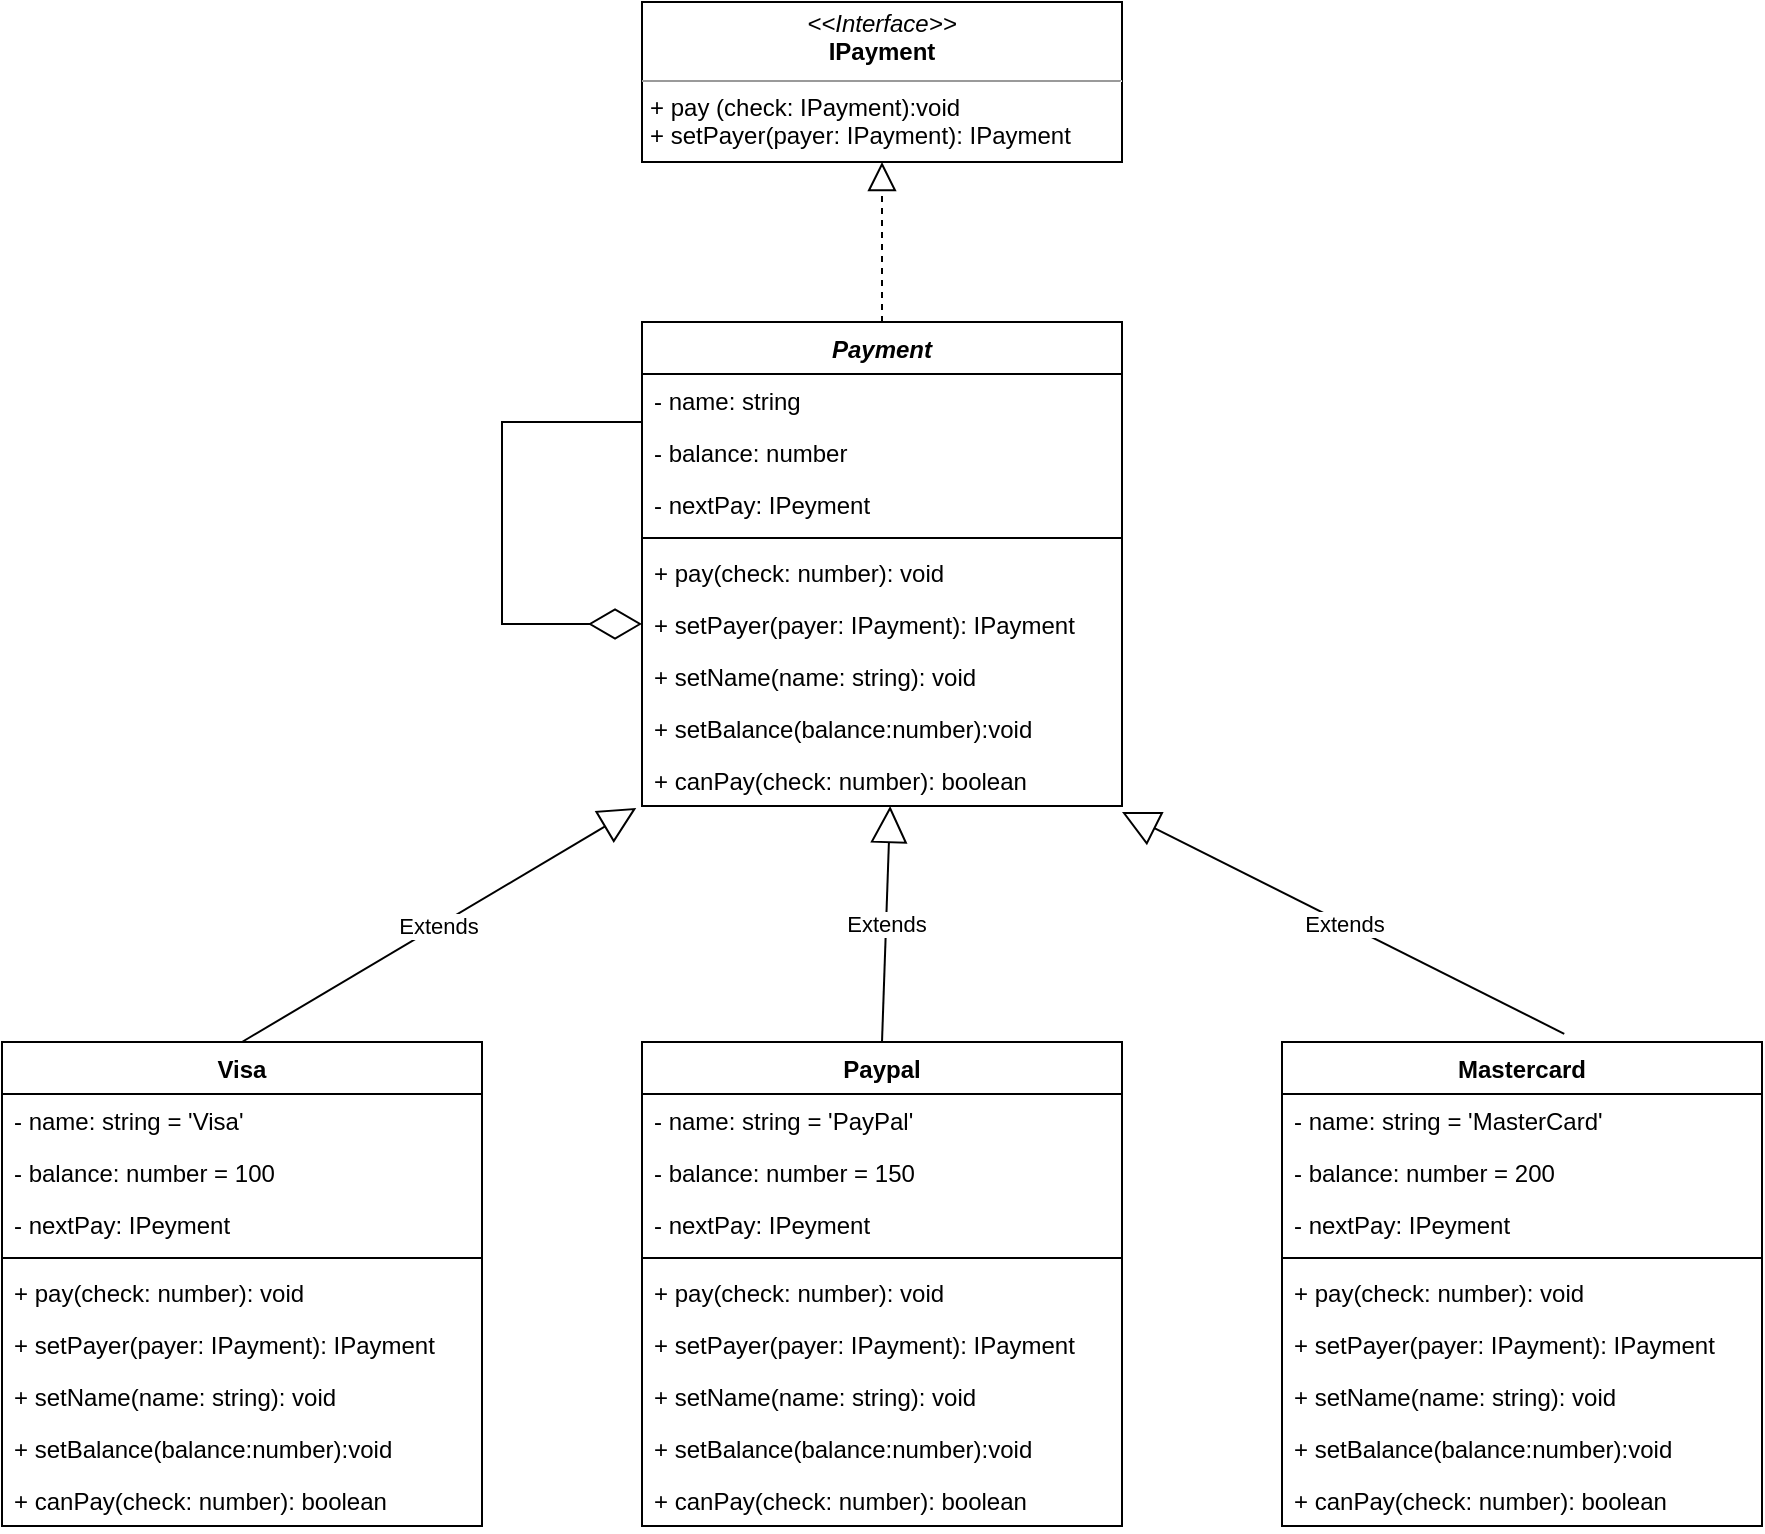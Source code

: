 <mxfile version="20.8.16" type="device"><diagram name="Page-1" id="Mc0gX32QP7m6tFfLGlkD"><mxGraphModel dx="1822" dy="706" grid="1" gridSize="10" guides="1" tooltips="1" connect="1" arrows="1" fold="1" page="1" pageScale="1" pageWidth="700" pageHeight="1000" math="0" shadow="0"><root><mxCell id="0"/><mxCell id="1" parent="0"/><mxCell id="SMu1dU2NGQgHf9nZ-Ew2-1" value="&lt;p style=&quot;margin:0px;margin-top:4px;text-align:center;&quot;&gt;&lt;i&gt;&amp;lt;&amp;lt;Interface&amp;gt;&amp;gt;&lt;/i&gt;&lt;br&gt;&lt;b&gt;IPayment&lt;/b&gt;&lt;/p&gt;&lt;hr size=&quot;1&quot;&gt;&lt;p style=&quot;margin:0px;margin-left:4px;&quot;&gt;+ pay (check: IPayment):void&lt;/p&gt;&lt;p style=&quot;margin:0px;margin-left:4px;&quot;&gt;+ setPayer(payer: IPayment): IPayment&lt;/p&gt;" style="verticalAlign=top;align=left;overflow=fill;fontSize=12;fontFamily=Helvetica;html=1;" vertex="1" parent="1"><mxGeometry x="240" y="40" width="240" height="80" as="geometry"/></mxCell><mxCell id="SMu1dU2NGQgHf9nZ-Ew2-2" value="Payment" style="swimlane;fontStyle=3;align=center;verticalAlign=top;childLayout=stackLayout;horizontal=1;startSize=26;horizontalStack=0;resizeParent=1;resizeParentMax=0;resizeLast=0;collapsible=1;marginBottom=0;" vertex="1" parent="1"><mxGeometry x="240" y="200" width="240" height="242" as="geometry"/></mxCell><mxCell id="SMu1dU2NGQgHf9nZ-Ew2-3" value="- name: string" style="text;strokeColor=none;fillColor=none;align=left;verticalAlign=top;spacingLeft=4;spacingRight=4;overflow=hidden;rotatable=0;points=[[0,0.5],[1,0.5]];portConstraint=eastwest;" vertex="1" parent="SMu1dU2NGQgHf9nZ-Ew2-2"><mxGeometry y="26" width="240" height="26" as="geometry"/></mxCell><mxCell id="SMu1dU2NGQgHf9nZ-Ew2-6" value="- balance: number" style="text;strokeColor=none;fillColor=none;align=left;verticalAlign=top;spacingLeft=4;spacingRight=4;overflow=hidden;rotatable=0;points=[[0,0.5],[1,0.5]];portConstraint=eastwest;" vertex="1" parent="SMu1dU2NGQgHf9nZ-Ew2-2"><mxGeometry y="52" width="240" height="26" as="geometry"/></mxCell><mxCell id="SMu1dU2NGQgHf9nZ-Ew2-7" value="- nextPay: IPeyment" style="text;strokeColor=none;fillColor=none;align=left;verticalAlign=top;spacingLeft=4;spacingRight=4;overflow=hidden;rotatable=0;points=[[0,0.5],[1,0.5]];portConstraint=eastwest;" vertex="1" parent="SMu1dU2NGQgHf9nZ-Ew2-2"><mxGeometry y="78" width="240" height="26" as="geometry"/></mxCell><mxCell id="SMu1dU2NGQgHf9nZ-Ew2-4" value="" style="line;strokeWidth=1;fillColor=none;align=left;verticalAlign=middle;spacingTop=-1;spacingLeft=3;spacingRight=3;rotatable=0;labelPosition=right;points=[];portConstraint=eastwest;strokeColor=inherit;" vertex="1" parent="SMu1dU2NGQgHf9nZ-Ew2-2"><mxGeometry y="104" width="240" height="8" as="geometry"/></mxCell><mxCell id="SMu1dU2NGQgHf9nZ-Ew2-8" value="+ pay(check: number): void" style="text;strokeColor=none;fillColor=none;align=left;verticalAlign=top;spacingLeft=4;spacingRight=4;overflow=hidden;rotatable=0;points=[[0,0.5],[1,0.5]];portConstraint=eastwest;" vertex="1" parent="SMu1dU2NGQgHf9nZ-Ew2-2"><mxGeometry y="112" width="240" height="26" as="geometry"/></mxCell><mxCell id="SMu1dU2NGQgHf9nZ-Ew2-9" value="+ setPayer(payer: IPayment): IPayment" style="text;strokeColor=none;fillColor=none;align=left;verticalAlign=top;spacingLeft=4;spacingRight=4;overflow=hidden;rotatable=0;points=[[0,0.5],[1,0.5]];portConstraint=eastwest;" vertex="1" parent="SMu1dU2NGQgHf9nZ-Ew2-2"><mxGeometry y="138" width="240" height="26" as="geometry"/></mxCell><mxCell id="SMu1dU2NGQgHf9nZ-Ew2-5" value="+ setName(name: string): void" style="text;strokeColor=none;fillColor=none;align=left;verticalAlign=top;spacingLeft=4;spacingRight=4;overflow=hidden;rotatable=0;points=[[0,0.5],[1,0.5]];portConstraint=eastwest;" vertex="1" parent="SMu1dU2NGQgHf9nZ-Ew2-2"><mxGeometry y="164" width="240" height="26" as="geometry"/></mxCell><mxCell id="SMu1dU2NGQgHf9nZ-Ew2-11" value="+ setBalance(balance:number):void" style="text;strokeColor=none;fillColor=none;align=left;verticalAlign=top;spacingLeft=4;spacingRight=4;overflow=hidden;rotatable=0;points=[[0,0.5],[1,0.5]];portConstraint=eastwest;" vertex="1" parent="SMu1dU2NGQgHf9nZ-Ew2-2"><mxGeometry y="190" width="240" height="26" as="geometry"/></mxCell><mxCell id="SMu1dU2NGQgHf9nZ-Ew2-10" value="+ canPay(check: number): boolean" style="text;strokeColor=none;fillColor=none;align=left;verticalAlign=top;spacingLeft=4;spacingRight=4;overflow=hidden;rotatable=0;points=[[0,0.5],[1,0.5]];portConstraint=eastwest;" vertex="1" parent="SMu1dU2NGQgHf9nZ-Ew2-2"><mxGeometry y="216" width="240" height="26" as="geometry"/></mxCell><mxCell id="SMu1dU2NGQgHf9nZ-Ew2-13" value="" style="endArrow=diamondThin;endFill=0;endSize=24;html=1;rounded=0;entryX=0;entryY=0.5;entryDx=0;entryDy=0;" edge="1" parent="SMu1dU2NGQgHf9nZ-Ew2-2" target="SMu1dU2NGQgHf9nZ-Ew2-9"><mxGeometry width="160" relative="1" as="geometry"><mxPoint y="50" as="sourcePoint"/><mxPoint x="-40" y="180" as="targetPoint"/><Array as="points"><mxPoint x="-70" y="50"/><mxPoint x="-70" y="100"/><mxPoint x="-70" y="151"/></Array></mxGeometry></mxCell><mxCell id="SMu1dU2NGQgHf9nZ-Ew2-12" value="" style="endArrow=block;dashed=1;endFill=0;endSize=12;html=1;rounded=0;entryX=0.5;entryY=1;entryDx=0;entryDy=0;exitX=0.5;exitY=0;exitDx=0;exitDy=0;" edge="1" parent="1" source="SMu1dU2NGQgHf9nZ-Ew2-2" target="SMu1dU2NGQgHf9nZ-Ew2-1"><mxGeometry width="160" relative="1" as="geometry"><mxPoint x="270" y="360" as="sourcePoint"/><mxPoint x="430" y="360" as="targetPoint"/></mxGeometry></mxCell><mxCell id="SMu1dU2NGQgHf9nZ-Ew2-14" value="Visa" style="swimlane;fontStyle=1;align=center;verticalAlign=top;childLayout=stackLayout;horizontal=1;startSize=26;horizontalStack=0;resizeParent=1;resizeParentMax=0;resizeLast=0;collapsible=1;marginBottom=0;" vertex="1" parent="1"><mxGeometry x="-80" y="560" width="240" height="242" as="geometry"/></mxCell><mxCell id="SMu1dU2NGQgHf9nZ-Ew2-15" value="- name: string = 'Visa'" style="text;strokeColor=none;fillColor=none;align=left;verticalAlign=top;spacingLeft=4;spacingRight=4;overflow=hidden;rotatable=0;points=[[0,0.5],[1,0.5]];portConstraint=eastwest;" vertex="1" parent="SMu1dU2NGQgHf9nZ-Ew2-14"><mxGeometry y="26" width="240" height="26" as="geometry"/></mxCell><mxCell id="SMu1dU2NGQgHf9nZ-Ew2-16" value="- balance: number = 100" style="text;strokeColor=none;fillColor=none;align=left;verticalAlign=top;spacingLeft=4;spacingRight=4;overflow=hidden;rotatable=0;points=[[0,0.5],[1,0.5]];portConstraint=eastwest;" vertex="1" parent="SMu1dU2NGQgHf9nZ-Ew2-14"><mxGeometry y="52" width="240" height="26" as="geometry"/></mxCell><mxCell id="SMu1dU2NGQgHf9nZ-Ew2-17" value="- nextPay: IPeyment" style="text;strokeColor=none;fillColor=none;align=left;verticalAlign=top;spacingLeft=4;spacingRight=4;overflow=hidden;rotatable=0;points=[[0,0.5],[1,0.5]];portConstraint=eastwest;" vertex="1" parent="SMu1dU2NGQgHf9nZ-Ew2-14"><mxGeometry y="78" width="240" height="26" as="geometry"/></mxCell><mxCell id="SMu1dU2NGQgHf9nZ-Ew2-18" value="" style="line;strokeWidth=1;fillColor=none;align=left;verticalAlign=middle;spacingTop=-1;spacingLeft=3;spacingRight=3;rotatable=0;labelPosition=right;points=[];portConstraint=eastwest;strokeColor=inherit;" vertex="1" parent="SMu1dU2NGQgHf9nZ-Ew2-14"><mxGeometry y="104" width="240" height="8" as="geometry"/></mxCell><mxCell id="SMu1dU2NGQgHf9nZ-Ew2-19" value="+ pay(check: number): void" style="text;strokeColor=none;fillColor=none;align=left;verticalAlign=top;spacingLeft=4;spacingRight=4;overflow=hidden;rotatable=0;points=[[0,0.5],[1,0.5]];portConstraint=eastwest;" vertex="1" parent="SMu1dU2NGQgHf9nZ-Ew2-14"><mxGeometry y="112" width="240" height="26" as="geometry"/></mxCell><mxCell id="SMu1dU2NGQgHf9nZ-Ew2-20" value="+ setPayer(payer: IPayment): IPayment" style="text;strokeColor=none;fillColor=none;align=left;verticalAlign=top;spacingLeft=4;spacingRight=4;overflow=hidden;rotatable=0;points=[[0,0.5],[1,0.5]];portConstraint=eastwest;" vertex="1" parent="SMu1dU2NGQgHf9nZ-Ew2-14"><mxGeometry y="138" width="240" height="26" as="geometry"/></mxCell><mxCell id="SMu1dU2NGQgHf9nZ-Ew2-21" value="+ setName(name: string): void" style="text;strokeColor=none;fillColor=none;align=left;verticalAlign=top;spacingLeft=4;spacingRight=4;overflow=hidden;rotatable=0;points=[[0,0.5],[1,0.5]];portConstraint=eastwest;" vertex="1" parent="SMu1dU2NGQgHf9nZ-Ew2-14"><mxGeometry y="164" width="240" height="26" as="geometry"/></mxCell><mxCell id="SMu1dU2NGQgHf9nZ-Ew2-22" value="+ setBalance(balance:number):void" style="text;strokeColor=none;fillColor=none;align=left;verticalAlign=top;spacingLeft=4;spacingRight=4;overflow=hidden;rotatable=0;points=[[0,0.5],[1,0.5]];portConstraint=eastwest;" vertex="1" parent="SMu1dU2NGQgHf9nZ-Ew2-14"><mxGeometry y="190" width="240" height="26" as="geometry"/></mxCell><mxCell id="SMu1dU2NGQgHf9nZ-Ew2-23" value="+ canPay(check: number): boolean" style="text;strokeColor=none;fillColor=none;align=left;verticalAlign=top;spacingLeft=4;spacingRight=4;overflow=hidden;rotatable=0;points=[[0,0.5],[1,0.5]];portConstraint=eastwest;" vertex="1" parent="SMu1dU2NGQgHf9nZ-Ew2-14"><mxGeometry y="216" width="240" height="26" as="geometry"/></mxCell><mxCell id="SMu1dU2NGQgHf9nZ-Ew2-25" value="Paypal" style="swimlane;fontStyle=1;align=center;verticalAlign=top;childLayout=stackLayout;horizontal=1;startSize=26;horizontalStack=0;resizeParent=1;resizeParentMax=0;resizeLast=0;collapsible=1;marginBottom=0;" vertex="1" parent="1"><mxGeometry x="240" y="560" width="240" height="242" as="geometry"/></mxCell><mxCell id="SMu1dU2NGQgHf9nZ-Ew2-26" value="- name: string = 'PayPal'" style="text;strokeColor=none;fillColor=none;align=left;verticalAlign=top;spacingLeft=4;spacingRight=4;overflow=hidden;rotatable=0;points=[[0,0.5],[1,0.5]];portConstraint=eastwest;" vertex="1" parent="SMu1dU2NGQgHf9nZ-Ew2-25"><mxGeometry y="26" width="240" height="26" as="geometry"/></mxCell><mxCell id="SMu1dU2NGQgHf9nZ-Ew2-27" value="- balance: number = 150" style="text;strokeColor=none;fillColor=none;align=left;verticalAlign=top;spacingLeft=4;spacingRight=4;overflow=hidden;rotatable=0;points=[[0,0.5],[1,0.5]];portConstraint=eastwest;" vertex="1" parent="SMu1dU2NGQgHf9nZ-Ew2-25"><mxGeometry y="52" width="240" height="26" as="geometry"/></mxCell><mxCell id="SMu1dU2NGQgHf9nZ-Ew2-28" value="- nextPay: IPeyment" style="text;strokeColor=none;fillColor=none;align=left;verticalAlign=top;spacingLeft=4;spacingRight=4;overflow=hidden;rotatable=0;points=[[0,0.5],[1,0.5]];portConstraint=eastwest;" vertex="1" parent="SMu1dU2NGQgHf9nZ-Ew2-25"><mxGeometry y="78" width="240" height="26" as="geometry"/></mxCell><mxCell id="SMu1dU2NGQgHf9nZ-Ew2-29" value="" style="line;strokeWidth=1;fillColor=none;align=left;verticalAlign=middle;spacingTop=-1;spacingLeft=3;spacingRight=3;rotatable=0;labelPosition=right;points=[];portConstraint=eastwest;strokeColor=inherit;" vertex="1" parent="SMu1dU2NGQgHf9nZ-Ew2-25"><mxGeometry y="104" width="240" height="8" as="geometry"/></mxCell><mxCell id="SMu1dU2NGQgHf9nZ-Ew2-30" value="+ pay(check: number): void" style="text;strokeColor=none;fillColor=none;align=left;verticalAlign=top;spacingLeft=4;spacingRight=4;overflow=hidden;rotatable=0;points=[[0,0.5],[1,0.5]];portConstraint=eastwest;" vertex="1" parent="SMu1dU2NGQgHf9nZ-Ew2-25"><mxGeometry y="112" width="240" height="26" as="geometry"/></mxCell><mxCell id="SMu1dU2NGQgHf9nZ-Ew2-31" value="+ setPayer(payer: IPayment): IPayment" style="text;strokeColor=none;fillColor=none;align=left;verticalAlign=top;spacingLeft=4;spacingRight=4;overflow=hidden;rotatable=0;points=[[0,0.5],[1,0.5]];portConstraint=eastwest;" vertex="1" parent="SMu1dU2NGQgHf9nZ-Ew2-25"><mxGeometry y="138" width="240" height="26" as="geometry"/></mxCell><mxCell id="SMu1dU2NGQgHf9nZ-Ew2-32" value="+ setName(name: string): void" style="text;strokeColor=none;fillColor=none;align=left;verticalAlign=top;spacingLeft=4;spacingRight=4;overflow=hidden;rotatable=0;points=[[0,0.5],[1,0.5]];portConstraint=eastwest;" vertex="1" parent="SMu1dU2NGQgHf9nZ-Ew2-25"><mxGeometry y="164" width="240" height="26" as="geometry"/></mxCell><mxCell id="SMu1dU2NGQgHf9nZ-Ew2-33" value="+ setBalance(balance:number):void" style="text;strokeColor=none;fillColor=none;align=left;verticalAlign=top;spacingLeft=4;spacingRight=4;overflow=hidden;rotatable=0;points=[[0,0.5],[1,0.5]];portConstraint=eastwest;" vertex="1" parent="SMu1dU2NGQgHf9nZ-Ew2-25"><mxGeometry y="190" width="240" height="26" as="geometry"/></mxCell><mxCell id="SMu1dU2NGQgHf9nZ-Ew2-34" value="+ canPay(check: number): boolean" style="text;strokeColor=none;fillColor=none;align=left;verticalAlign=top;spacingLeft=4;spacingRight=4;overflow=hidden;rotatable=0;points=[[0,0.5],[1,0.5]];portConstraint=eastwest;" vertex="1" parent="SMu1dU2NGQgHf9nZ-Ew2-25"><mxGeometry y="216" width="240" height="26" as="geometry"/></mxCell><mxCell id="SMu1dU2NGQgHf9nZ-Ew2-36" value="Mastercard" style="swimlane;fontStyle=1;align=center;verticalAlign=top;childLayout=stackLayout;horizontal=1;startSize=26;horizontalStack=0;resizeParent=1;resizeParentMax=0;resizeLast=0;collapsible=1;marginBottom=0;" vertex="1" parent="1"><mxGeometry x="560" y="560" width="240" height="242" as="geometry"/></mxCell><mxCell id="SMu1dU2NGQgHf9nZ-Ew2-37" value="- name: string = 'MasterCard'" style="text;strokeColor=none;fillColor=none;align=left;verticalAlign=top;spacingLeft=4;spacingRight=4;overflow=hidden;rotatable=0;points=[[0,0.5],[1,0.5]];portConstraint=eastwest;" vertex="1" parent="SMu1dU2NGQgHf9nZ-Ew2-36"><mxGeometry y="26" width="240" height="26" as="geometry"/></mxCell><mxCell id="SMu1dU2NGQgHf9nZ-Ew2-38" value="- balance: number = 200" style="text;strokeColor=none;fillColor=none;align=left;verticalAlign=top;spacingLeft=4;spacingRight=4;overflow=hidden;rotatable=0;points=[[0,0.5],[1,0.5]];portConstraint=eastwest;" vertex="1" parent="SMu1dU2NGQgHf9nZ-Ew2-36"><mxGeometry y="52" width="240" height="26" as="geometry"/></mxCell><mxCell id="SMu1dU2NGQgHf9nZ-Ew2-39" value="- nextPay: IPeyment" style="text;strokeColor=none;fillColor=none;align=left;verticalAlign=top;spacingLeft=4;spacingRight=4;overflow=hidden;rotatable=0;points=[[0,0.5],[1,0.5]];portConstraint=eastwest;" vertex="1" parent="SMu1dU2NGQgHf9nZ-Ew2-36"><mxGeometry y="78" width="240" height="26" as="geometry"/></mxCell><mxCell id="SMu1dU2NGQgHf9nZ-Ew2-40" value="" style="line;strokeWidth=1;fillColor=none;align=left;verticalAlign=middle;spacingTop=-1;spacingLeft=3;spacingRight=3;rotatable=0;labelPosition=right;points=[];portConstraint=eastwest;strokeColor=inherit;" vertex="1" parent="SMu1dU2NGQgHf9nZ-Ew2-36"><mxGeometry y="104" width="240" height="8" as="geometry"/></mxCell><mxCell id="SMu1dU2NGQgHf9nZ-Ew2-41" value="+ pay(check: number): void" style="text;strokeColor=none;fillColor=none;align=left;verticalAlign=top;spacingLeft=4;spacingRight=4;overflow=hidden;rotatable=0;points=[[0,0.5],[1,0.5]];portConstraint=eastwest;" vertex="1" parent="SMu1dU2NGQgHf9nZ-Ew2-36"><mxGeometry y="112" width="240" height="26" as="geometry"/></mxCell><mxCell id="SMu1dU2NGQgHf9nZ-Ew2-42" value="+ setPayer(payer: IPayment): IPayment" style="text;strokeColor=none;fillColor=none;align=left;verticalAlign=top;spacingLeft=4;spacingRight=4;overflow=hidden;rotatable=0;points=[[0,0.5],[1,0.5]];portConstraint=eastwest;" vertex="1" parent="SMu1dU2NGQgHf9nZ-Ew2-36"><mxGeometry y="138" width="240" height="26" as="geometry"/></mxCell><mxCell id="SMu1dU2NGQgHf9nZ-Ew2-43" value="+ setName(name: string): void" style="text;strokeColor=none;fillColor=none;align=left;verticalAlign=top;spacingLeft=4;spacingRight=4;overflow=hidden;rotatable=0;points=[[0,0.5],[1,0.5]];portConstraint=eastwest;" vertex="1" parent="SMu1dU2NGQgHf9nZ-Ew2-36"><mxGeometry y="164" width="240" height="26" as="geometry"/></mxCell><mxCell id="SMu1dU2NGQgHf9nZ-Ew2-44" value="+ setBalance(balance:number):void" style="text;strokeColor=none;fillColor=none;align=left;verticalAlign=top;spacingLeft=4;spacingRight=4;overflow=hidden;rotatable=0;points=[[0,0.5],[1,0.5]];portConstraint=eastwest;" vertex="1" parent="SMu1dU2NGQgHf9nZ-Ew2-36"><mxGeometry y="190" width="240" height="26" as="geometry"/></mxCell><mxCell id="SMu1dU2NGQgHf9nZ-Ew2-45" value="+ canPay(check: number): boolean" style="text;strokeColor=none;fillColor=none;align=left;verticalAlign=top;spacingLeft=4;spacingRight=4;overflow=hidden;rotatable=0;points=[[0,0.5],[1,0.5]];portConstraint=eastwest;" vertex="1" parent="SMu1dU2NGQgHf9nZ-Ew2-36"><mxGeometry y="216" width="240" height="26" as="geometry"/></mxCell><mxCell id="SMu1dU2NGQgHf9nZ-Ew2-48" value="Extends" style="endArrow=block;endSize=16;endFill=0;html=1;rounded=0;exitX=0.5;exitY=0;exitDx=0;exitDy=0;entryX=-0.012;entryY=1.038;entryDx=0;entryDy=0;entryPerimeter=0;" edge="1" parent="1" source="SMu1dU2NGQgHf9nZ-Ew2-14" target="SMu1dU2NGQgHf9nZ-Ew2-10"><mxGeometry width="160" relative="1" as="geometry"><mxPoint x="220" y="520" as="sourcePoint"/><mxPoint x="380" y="520" as="targetPoint"/></mxGeometry></mxCell><mxCell id="SMu1dU2NGQgHf9nZ-Ew2-49" value="Extends" style="endArrow=block;endSize=16;endFill=0;html=1;rounded=0;entryX=0.517;entryY=1;entryDx=0;entryDy=0;entryPerimeter=0;exitX=0.5;exitY=0;exitDx=0;exitDy=0;" edge="1" parent="1" source="SMu1dU2NGQgHf9nZ-Ew2-25" target="SMu1dU2NGQgHf9nZ-Ew2-10"><mxGeometry width="160" relative="1" as="geometry"><mxPoint x="220" y="520" as="sourcePoint"/><mxPoint x="380" y="520" as="targetPoint"/></mxGeometry></mxCell><mxCell id="SMu1dU2NGQgHf9nZ-Ew2-50" value="Extends" style="endArrow=block;endSize=16;endFill=0;html=1;rounded=0;entryX=1;entryY=1.115;entryDx=0;entryDy=0;entryPerimeter=0;exitX=0.588;exitY=-0.017;exitDx=0;exitDy=0;exitPerimeter=0;" edge="1" parent="1" source="SMu1dU2NGQgHf9nZ-Ew2-36" target="SMu1dU2NGQgHf9nZ-Ew2-10"><mxGeometry width="160" relative="1" as="geometry"><mxPoint x="220" y="520" as="sourcePoint"/><mxPoint x="380" y="520" as="targetPoint"/></mxGeometry></mxCell></root></mxGraphModel></diagram></mxfile>